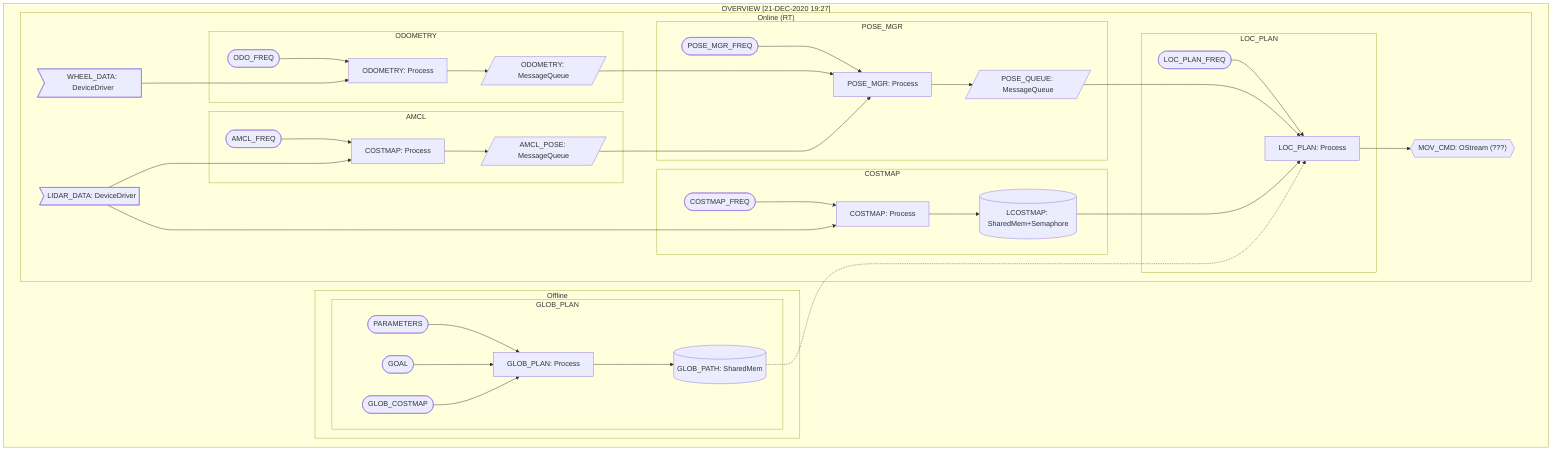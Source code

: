 graph TD
	subgraph OVERVIEW ["OVERVIEW [21-DEC-2020  19:27]"]
		subgraph ONLINE ["Online (RT)"]
			%% DATA
			wheel_data>"WHEEL_DATA: DeviceDriver"]
			lidar_data>"LIDAR_DATA: DeviceDriver"]
			cmd_stream{{"MOV_CMD: OStream (???)"}}

			subgraph ODOMETRY
			odo_freq([ODO_FREQ])
				odo_msgq[/"ODOMETRY: MessageQueue"/]

				odo_proc["ODOMETRY: Process"]

				odo_freq --> odo_proc
				odo_proc --> odo_msgq
			end
			wheel_data ----> odo_proc

			subgraph AMCL
				amcl_freq([AMCL_FREQ])
				amcl_msgq[/"AMCL_POSE: MessageQueue"/]

				amcl_proc["COSTMAP: Process"]

				amcl_freq --> amcl_proc
				amcl_proc --> amcl_msgq
			end
			lidar_data ----> amcl_proc

			subgraph POSE_MGR
				pm_freq([POSE_MGR_FREQ])
				pm_msgq[/POSE_QUEUE: MessageQueue/]

				pm_proc["POSE_MGR: Process"]

				pm_freq --> pm_proc
				odo_msgq ---> pm_proc
				amcl_msgq ---> pm_proc
				pm_proc --> pm_msgq
			end

			subgraph COSTMAP
				lcm_freq([COSTMAP_FREQ])
				lcm_shm[("LCOSTMAP: SharedMem+Semaphore")]

				lcm_proc["COSTMAP: Process"]

				lcm_freq --> lcm_proc
				lcm_proc --> lcm_shm
			end
			lidar_data ----> lcm_proc

			subgraph LOC_PLAN
				lpl_freq([LOC_PLAN_FREQ])

				lpl_proc[LOC_PLAN: Process]

				lpl_freq --> lpl_proc
				pm_msgq ---> lpl_proc
				lcm_shm ---> lpl_proc
			end

			lpl_proc --> cmd_stream

		end

		subgraph OFFLINE ["Offline"]
			subgraph GLOB_PLAN
				gpl_path[(GLOB_PATH: SharedMem)]

				gpl_parms([PARAMETERS])
				gpl_goal([GOAL])
				gpl_costmap(["GLOB_COSTMAP"])

				gpl_proc["GLOB_PLAN: Process"]

				gpl_parms --> gpl_proc
				gpl_goal --> gpl_proc
				gpl_costmap --> gpl_proc
				gpl_proc --> gpl_path

				gpl_path -....-> lpl_proc

			end
		end
	end